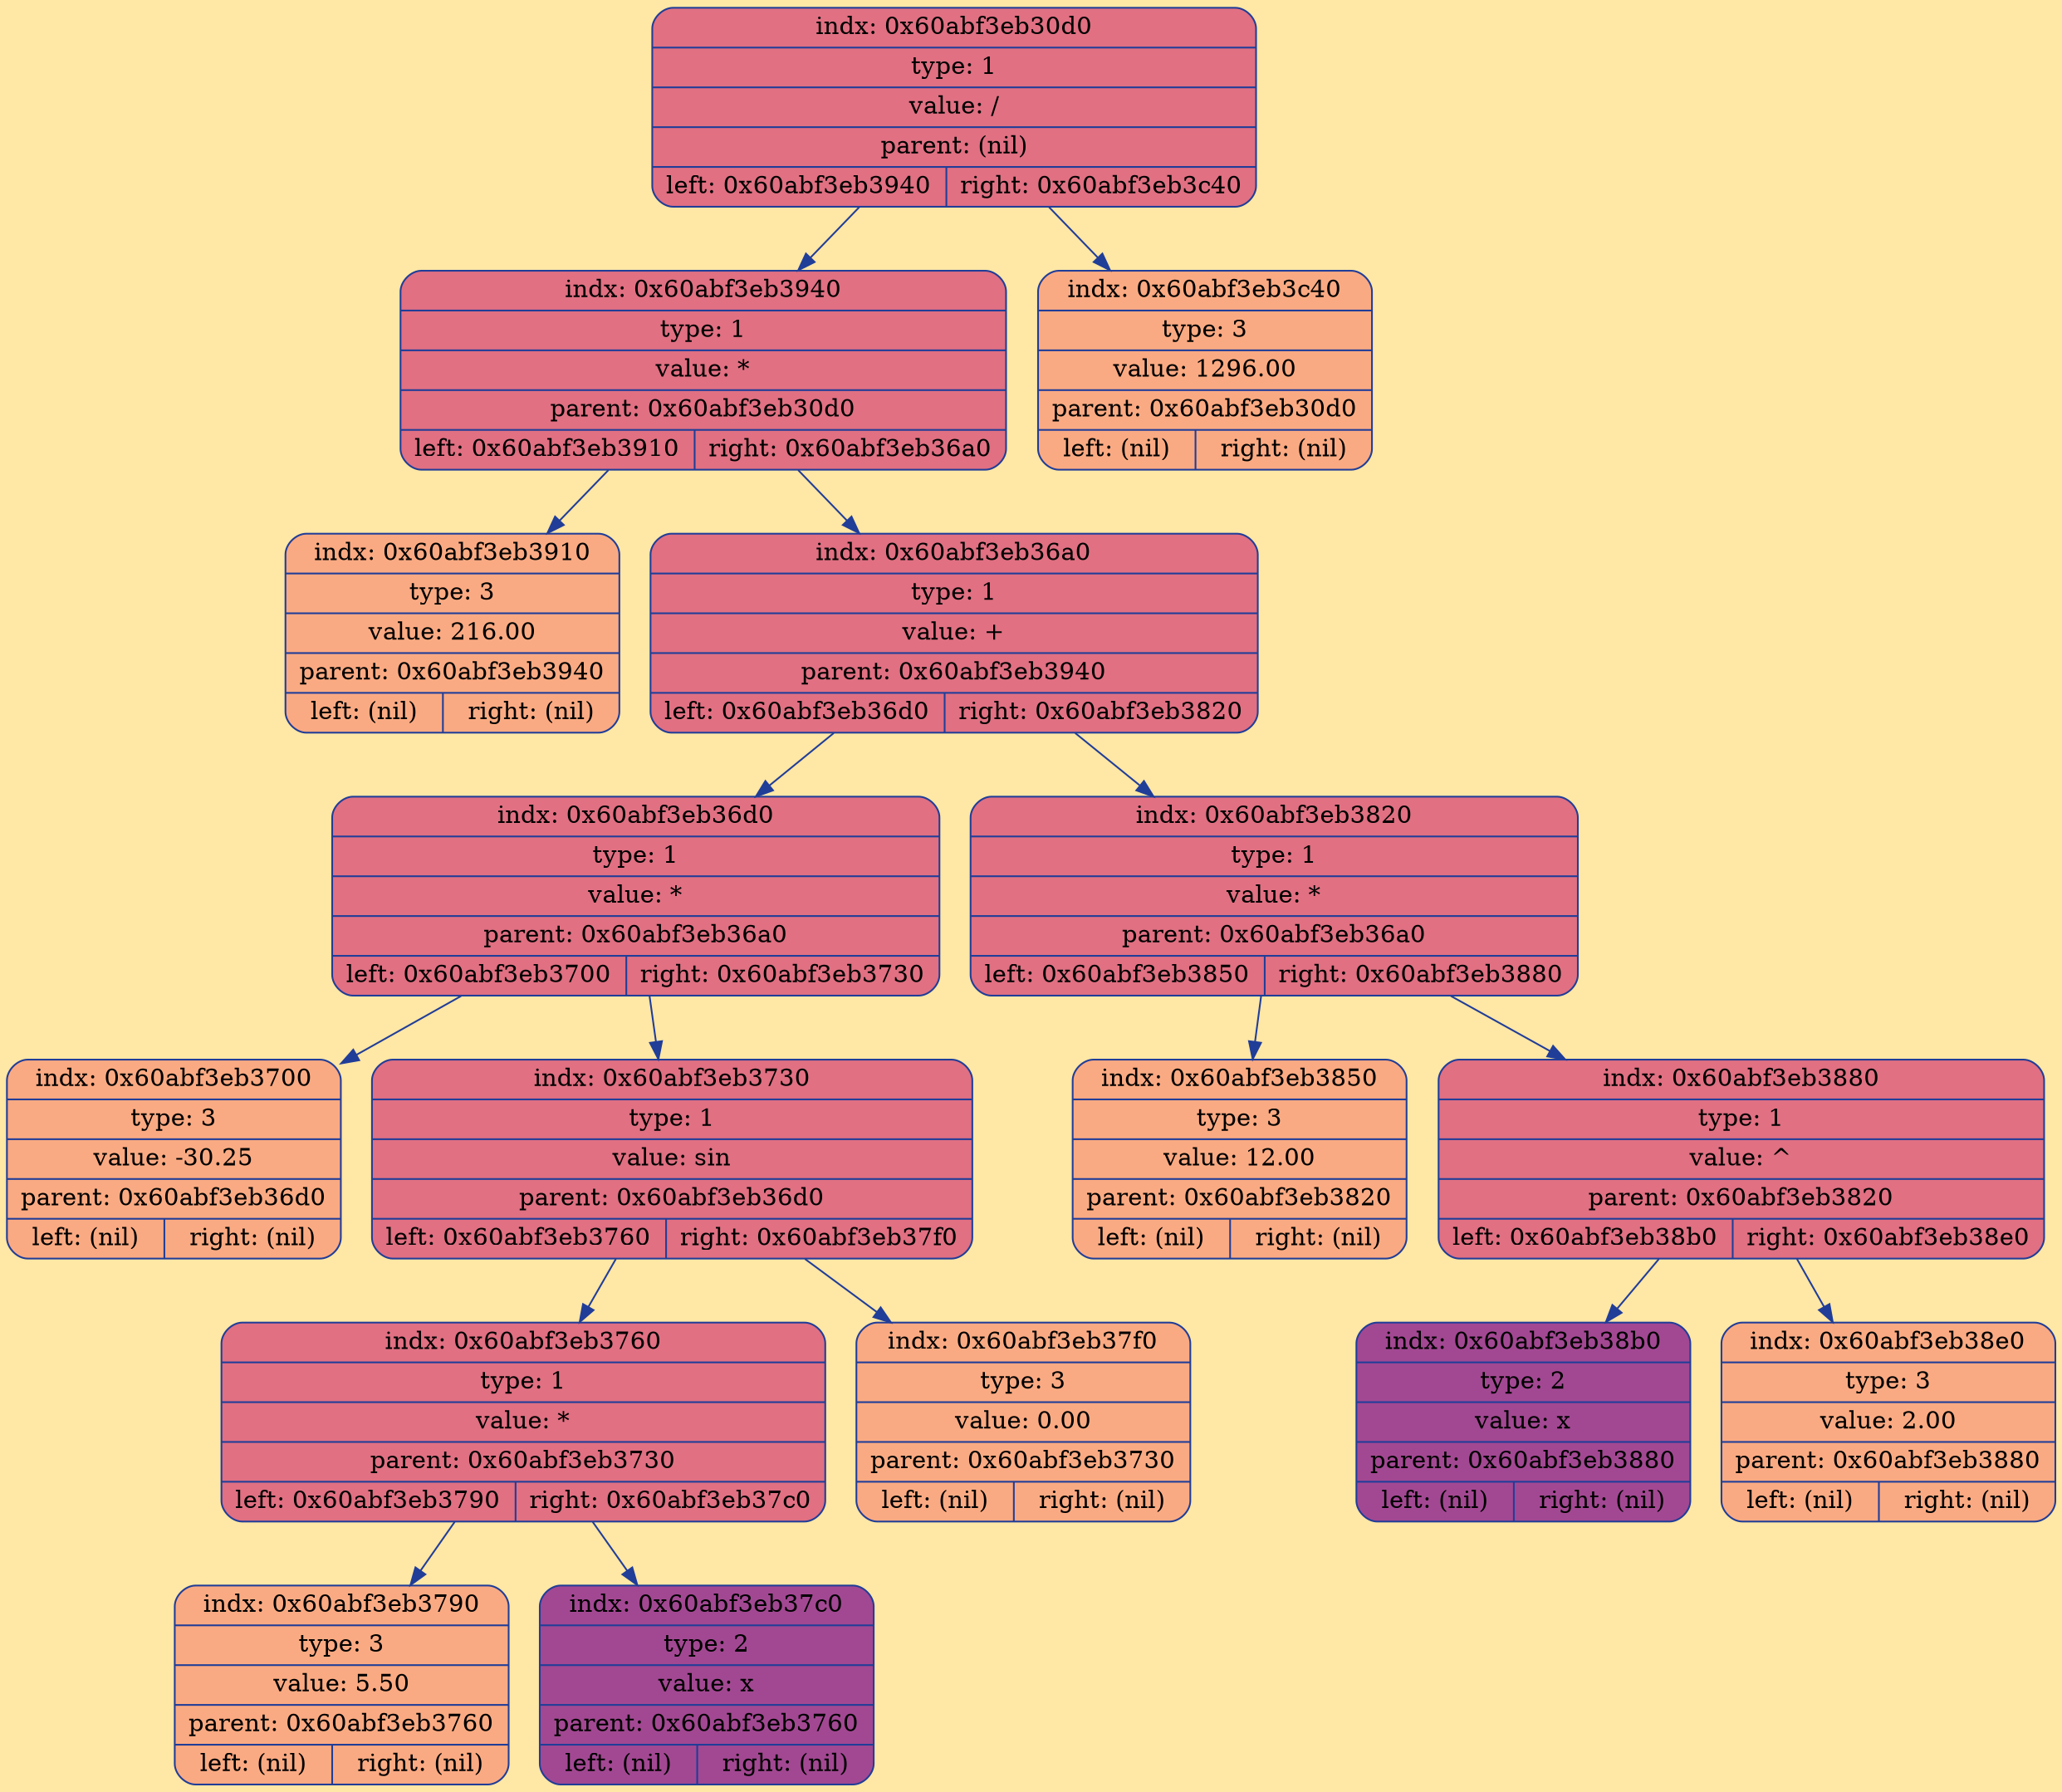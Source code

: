 digraph Tree {
	rankdir = TB;
	node [shape = record];
	edge [color = "#203D98"];
	bgcolor = "#FFE7A5";
	node0x60abf3eb30d0 [color = "#203D98", shape = Mrecord, style = filled, fillcolor = "#E07082", label = "{indx: 0x60abf3eb30d0 | type: 1 | value: / | parent: (nil) | { left: 0x60abf3eb3940 | right: 0x60abf3eb3c40}}"];
		node0x60abf3eb30d0 -> node0x60abf3eb3940
	node0x60abf3eb3940 [color = "#203D98", shape = Mrecord, style = filled, fillcolor = "#E07082", label = "{indx: 0x60abf3eb3940 | type: 1 | value: * | parent: 0x60abf3eb30d0 | { left: 0x60abf3eb3910 | right: 0x60abf3eb36a0}}"];
		node0x60abf3eb3940 -> node0x60abf3eb3910
	node0x60abf3eb3910 [color = "#203D98", shape = Mrecord, style = filled, fillcolor = "#FAAA82", label = "{indx: 0x60abf3eb3910 | type: 3 | value: 216.00 | parent: 0x60abf3eb3940 | { left: (nil) | right: (nil)}}"];
		node0x60abf3eb3940 -> node0x60abf3eb36a0
	node0x60abf3eb36a0 [color = "#203D98", shape = Mrecord, style = filled, fillcolor = "#E07082", label = "{indx: 0x60abf3eb36a0 | type: 1 | value: + | parent: 0x60abf3eb3940 | { left: 0x60abf3eb36d0 | right: 0x60abf3eb3820}}"];
		node0x60abf3eb36a0 -> node0x60abf3eb36d0
	node0x60abf3eb36d0 [color = "#203D98", shape = Mrecord, style = filled, fillcolor = "#E07082", label = "{indx: 0x60abf3eb36d0 | type: 1 | value: * | parent: 0x60abf3eb36a0 | { left: 0x60abf3eb3700 | right: 0x60abf3eb3730}}"];
		node0x60abf3eb36d0 -> node0x60abf3eb3700
	node0x60abf3eb3700 [color = "#203D98", shape = Mrecord, style = filled, fillcolor = "#FAAA82", label = "{indx: 0x60abf3eb3700 | type: 3 | value: -30.25 | parent: 0x60abf3eb36d0 | { left: (nil) | right: (nil)}}"];
		node0x60abf3eb36d0 -> node0x60abf3eb3730
	node0x60abf3eb3730 [color = "#203D98", shape = Mrecord, style = filled, fillcolor = "#E07082", label = "{indx: 0x60abf3eb3730 | type: 1 | value: sin | parent: 0x60abf3eb36d0 | { left: 0x60abf3eb3760 | right: 0x60abf3eb37f0}}"];
		node0x60abf3eb3730 -> node0x60abf3eb3760
	node0x60abf3eb3760 [color = "#203D98", shape = Mrecord, style = filled, fillcolor = "#E07082", label = "{indx: 0x60abf3eb3760 | type: 1 | value: * | parent: 0x60abf3eb3730 | { left: 0x60abf3eb3790 | right: 0x60abf3eb37c0}}"];
		node0x60abf3eb3760 -> node0x60abf3eb3790
	node0x60abf3eb3790 [color = "#203D98", shape = Mrecord, style = filled, fillcolor = "#FAAA82", label = "{indx: 0x60abf3eb3790 | type: 3 | value: 5.50 | parent: 0x60abf3eb3760 | { left: (nil) | right: (nil)}}"];
		node0x60abf3eb3760 -> node0x60abf3eb37c0
	node0x60abf3eb37c0 [color = "#203D98", shape = Mrecord, style = filled, fillcolor = "#A24892", label = "{indx: 0x60abf3eb37c0 | type: 2 | value: x | parent: 0x60abf3eb3760 | { left: (nil) | right: (nil)}}"];
		node0x60abf3eb3730 -> node0x60abf3eb37f0
	node0x60abf3eb37f0 [color = "#203D98", shape = Mrecord, style = filled, fillcolor = "#FAAA82", label = "{indx: 0x60abf3eb37f0 | type: 3 | value: 0.00 | parent: 0x60abf3eb3730 | { left: (nil) | right: (nil)}}"];
		node0x60abf3eb36a0 -> node0x60abf3eb3820
	node0x60abf3eb3820 [color = "#203D98", shape = Mrecord, style = filled, fillcolor = "#E07082", label = "{indx: 0x60abf3eb3820 | type: 1 | value: * | parent: 0x60abf3eb36a0 | { left: 0x60abf3eb3850 | right: 0x60abf3eb3880}}"];
		node0x60abf3eb3820 -> node0x60abf3eb3850
	node0x60abf3eb3850 [color = "#203D98", shape = Mrecord, style = filled, fillcolor = "#FAAA82", label = "{indx: 0x60abf3eb3850 | type: 3 | value: 12.00 | parent: 0x60abf3eb3820 | { left: (nil) | right: (nil)}}"];
		node0x60abf3eb3820 -> node0x60abf3eb3880
	node0x60abf3eb3880 [color = "#203D98", shape = Mrecord, style = filled, fillcolor = "#E07082", label = "{indx: 0x60abf3eb3880 | type: 1 | value: ^ | parent: 0x60abf3eb3820 | { left: 0x60abf3eb38b0 | right: 0x60abf3eb38e0}}"];
		node0x60abf3eb3880 -> node0x60abf3eb38b0
	node0x60abf3eb38b0 [color = "#203D98", shape = Mrecord, style = filled, fillcolor = "#A24892", label = "{indx: 0x60abf3eb38b0 | type: 2 | value: x | parent: 0x60abf3eb3880 | { left: (nil) | right: (nil)}}"];
		node0x60abf3eb3880 -> node0x60abf3eb38e0
	node0x60abf3eb38e0 [color = "#203D98", shape = Mrecord, style = filled, fillcolor = "#FAAA82", label = "{indx: 0x60abf3eb38e0 | type: 3 | value: 2.00 | parent: 0x60abf3eb3880 | { left: (nil) | right: (nil)}}"];
		node0x60abf3eb30d0 -> node0x60abf3eb3c40
	node0x60abf3eb3c40 [color = "#203D98", shape = Mrecord, style = filled, fillcolor = "#FAAA82", label = "{indx: 0x60abf3eb3c40 | type: 3 | value: 1296.00 | parent: 0x60abf3eb30d0 | { left: (nil) | right: (nil)}}"];
}
